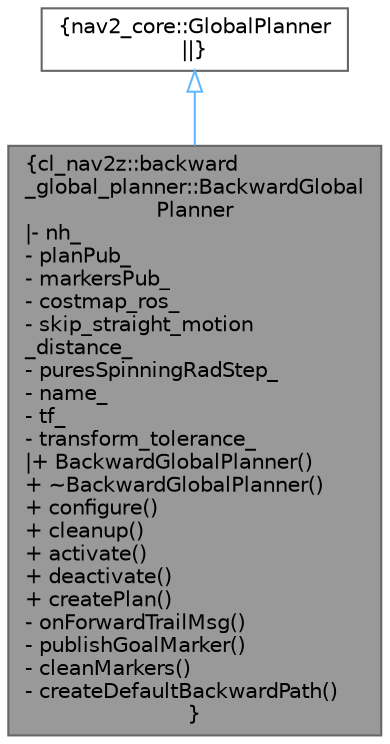 digraph "cl_nav2z::backward_global_planner::BackwardGlobalPlanner"
{
 // LATEX_PDF_SIZE
  bgcolor="transparent";
  edge [fontname=Helvetica,fontsize=10,labelfontname=Helvetica,labelfontsize=10];
  node [fontname=Helvetica,fontsize=10,shape=box,height=0.2,width=0.4];
  Node1 [label="{cl_nav2z::backward\l_global_planner::BackwardGlobal\lPlanner\n|- nh_\l- planPub_\l- markersPub_\l- costmap_ros_\l- skip_straight_motion\l_distance_\l- puresSpinningRadStep_\l- name_\l- tf_\l- transform_tolerance_\l|+ BackwardGlobalPlanner()\l+ ~BackwardGlobalPlanner()\l+ configure()\l+ cleanup()\l+ activate()\l+ deactivate()\l+ createPlan()\l- onForwardTrailMsg()\l- publishGoalMarker()\l- cleanMarkers()\l- createDefaultBackwardPath()\l}",height=0.2,width=0.4,color="gray40", fillcolor="grey60", style="filled", fontcolor="black",tooltip=" "];
  Node2 -> Node1 [dir="back",color="steelblue1",style="solid",arrowtail="onormal"];
  Node2 [label="{nav2_core::GlobalPlanner\n||}",height=0.2,width=0.4,color="gray40", fillcolor="white", style="filled",tooltip=" "];
}

